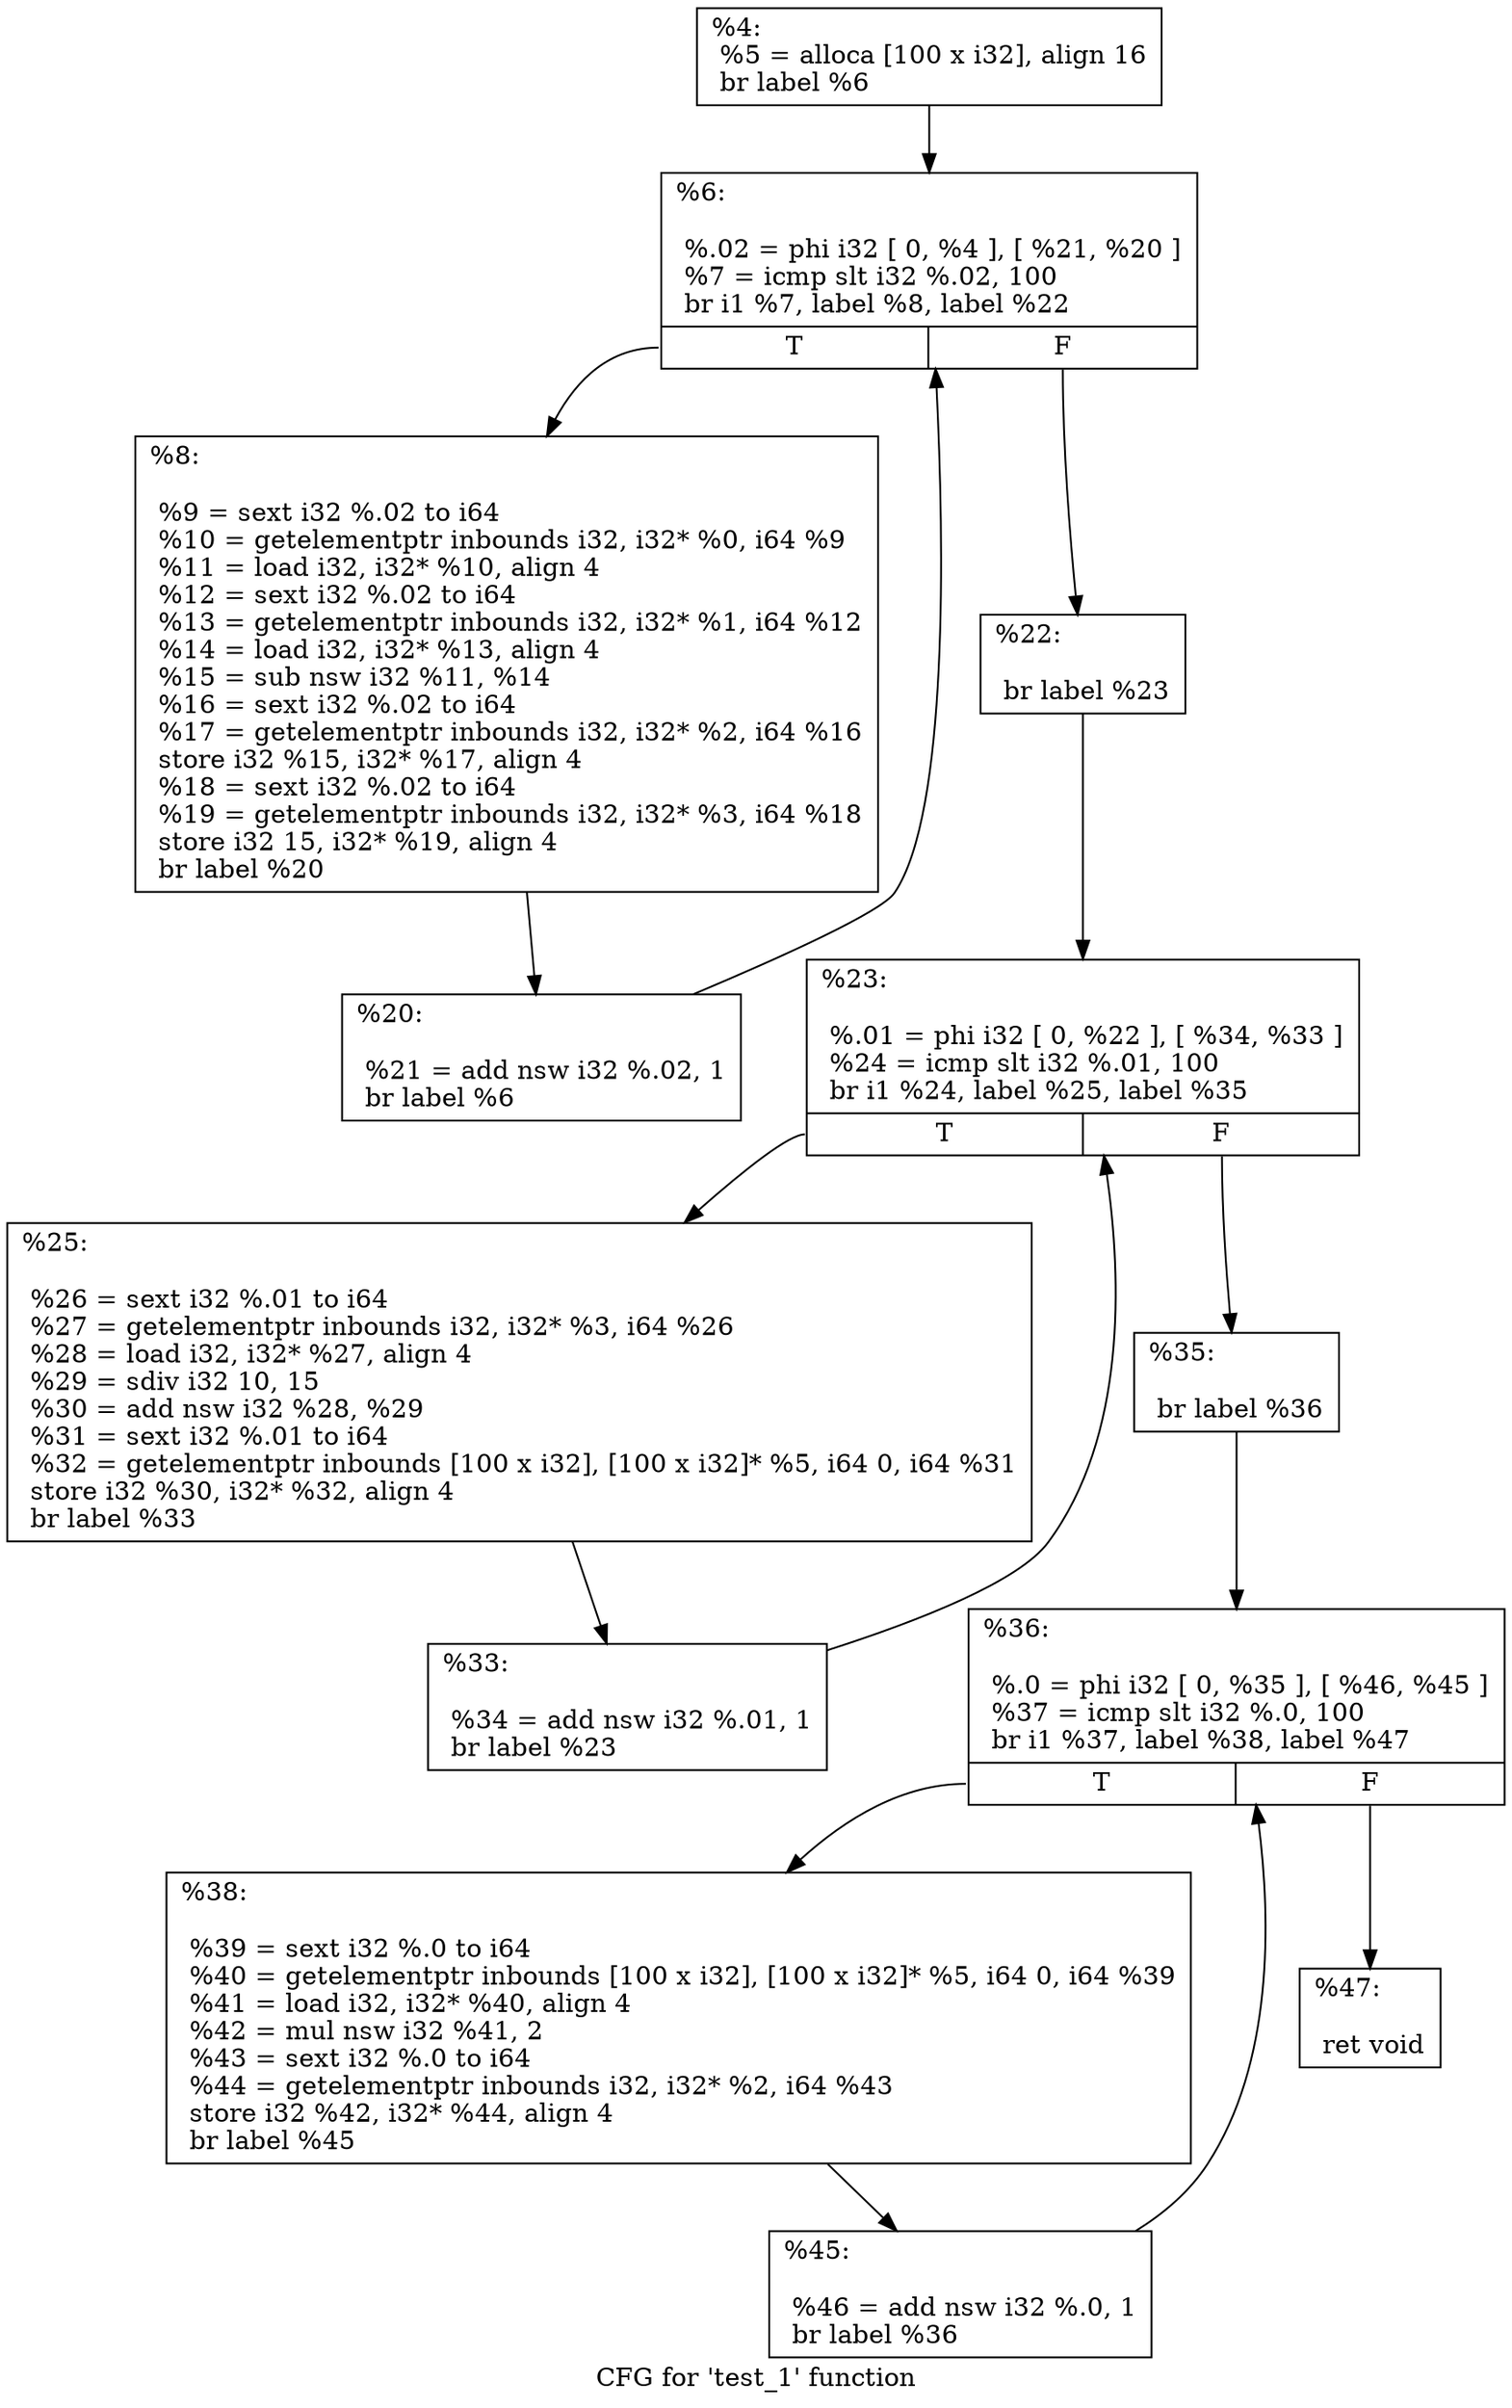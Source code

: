 digraph "CFG for 'test_1' function" {
	label="CFG for 'test_1' function";

	Node0x3b91e20 [shape=record,label="{%4:\l  %5 = alloca [100 x i32], align 16\l  br label %6\l}"];
	Node0x3b91e20 -> Node0x3b92b90;
	Node0x3b92b90 [shape=record,label="{%6:\l\l  %.02 = phi i32 [ 0, %4 ], [ %21, %20 ]\l  %7 = icmp slt i32 %.02, 100\l  br i1 %7, label %8, label %22\l|{<s0>T|<s1>F}}"];
	Node0x3b92b90:s0 -> Node0x3b92fe0;
	Node0x3b92b90:s1 -> Node0x3b93070;
	Node0x3b92fe0 [shape=record,label="{%8:\l\l  %9 = sext i32 %.02 to i64\l  %10 = getelementptr inbounds i32, i32* %0, i64 %9\l  %11 = load i32, i32* %10, align 4\l  %12 = sext i32 %.02 to i64\l  %13 = getelementptr inbounds i32, i32* %1, i64 %12\l  %14 = load i32, i32* %13, align 4\l  %15 = sub nsw i32 %11, %14\l  %16 = sext i32 %.02 to i64\l  %17 = getelementptr inbounds i32, i32* %2, i64 %16\l  store i32 %15, i32* %17, align 4\l  %18 = sext i32 %.02 to i64\l  %19 = getelementptr inbounds i32, i32* %3, i64 %18\l  store i32 15, i32* %19, align 4\l  br label %20\l}"];
	Node0x3b92fe0 -> Node0x3b92d00;
	Node0x3b92d00 [shape=record,label="{%20:\l\l  %21 = add nsw i32 %.02, 1\l  br label %6\l}"];
	Node0x3b92d00 -> Node0x3b92b90;
	Node0x3b93070 [shape=record,label="{%22:\l\l  br label %23\l}"];
	Node0x3b93070 -> Node0x3b91eb0;
	Node0x3b91eb0 [shape=record,label="{%23:\l\l  %.01 = phi i32 [ 0, %22 ], [ %34, %33 ]\l  %24 = icmp slt i32 %.01, 100\l  br i1 %24, label %25, label %35\l|{<s0>T|<s1>F}}"];
	Node0x3b91eb0:s0 -> Node0x3b93bc0;
	Node0x3b91eb0:s1 -> Node0x3b93c10;
	Node0x3b93bc0 [shape=record,label="{%25:\l\l  %26 = sext i32 %.01 to i64\l  %27 = getelementptr inbounds i32, i32* %3, i64 %26\l  %28 = load i32, i32* %27, align 4\l  %29 = sdiv i32 10, 15\l  %30 = add nsw i32 %28, %29\l  %31 = sext i32 %.01 to i64\l  %32 = getelementptr inbounds [100 x i32], [100 x i32]* %5, i64 0, i64 %31\l  store i32 %30, i32* %32, align 4\l  br label %33\l}"];
	Node0x3b93bc0 -> Node0x3b93a40;
	Node0x3b93a40 [shape=record,label="{%33:\l\l  %34 = add nsw i32 %.01, 1\l  br label %23\l}"];
	Node0x3b93a40 -> Node0x3b91eb0;
	Node0x3b93c10 [shape=record,label="{%35:\l\l  br label %36\l}"];
	Node0x3b93c10 -> Node0x3b943b0;
	Node0x3b943b0 [shape=record,label="{%36:\l\l  %.0 = phi i32 [ 0, %35 ], [ %46, %45 ]\l  %37 = icmp slt i32 %.0, 100\l  br i1 %37, label %38, label %47\l|{<s0>T|<s1>F}}"];
	Node0x3b943b0:s0 -> Node0x3b94600;
	Node0x3b943b0:s1 -> Node0x3b94650;
	Node0x3b94600 [shape=record,label="{%38:\l\l  %39 = sext i32 %.0 to i64\l  %40 = getelementptr inbounds [100 x i32], [100 x i32]* %5, i64 0, i64 %39\l  %41 = load i32, i32* %40, align 4\l  %42 = mul nsw i32 %41, 2\l  %43 = sext i32 %.0 to i64\l  %44 = getelementptr inbounds i32, i32* %2, i64 %43\l  store i32 %42, i32* %44, align 4\l  br label %45\l}"];
	Node0x3b94600 -> Node0x3b94460;
	Node0x3b94460 [shape=record,label="{%45:\l\l  %46 = add nsw i32 %.0, 1\l  br label %36\l}"];
	Node0x3b94460 -> Node0x3b943b0;
	Node0x3b94650 [shape=record,label="{%47:\l\l  ret void\l}"];
}
